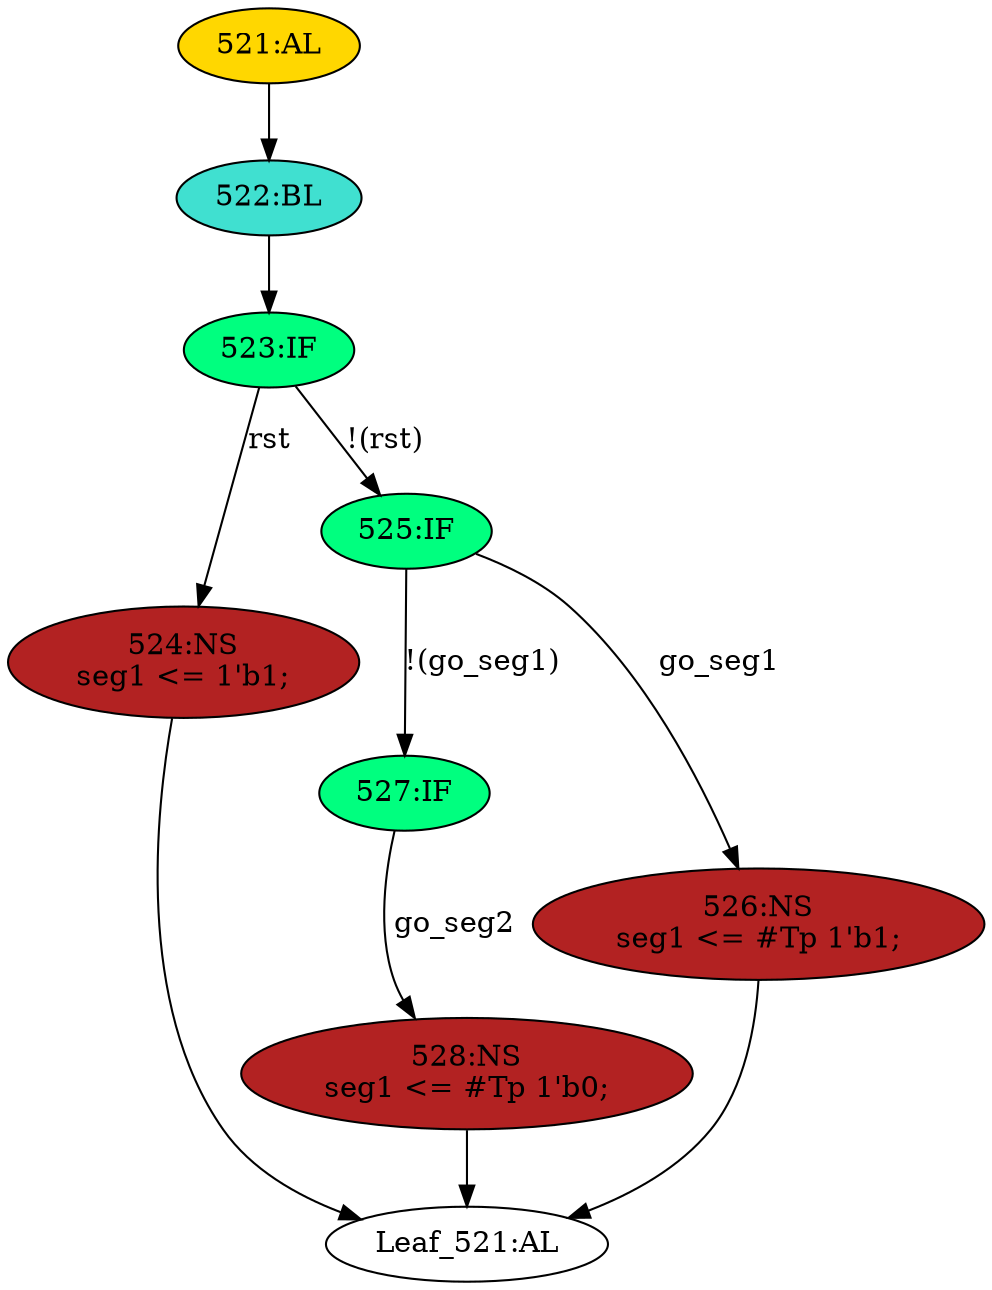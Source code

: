 strict digraph "" {
	node [label="\N"];
	"524:NS"	 [ast="<pyverilog.vparser.ast.NonblockingSubstitution object at 0x7f2998c124d0>",
		fillcolor=firebrick,
		label="524:NS
seg1 <= 1'b1;",
		statements="[<pyverilog.vparser.ast.NonblockingSubstitution object at 0x7f2998c124d0>]",
		style=filled,
		typ=NonblockingSubstitution];
	"Leaf_521:AL"	 [def_var="['seg1']",
		label="Leaf_521:AL"];
	"524:NS" -> "Leaf_521:AL"	 [cond="[]",
		lineno=None];
	"528:NS"	 [ast="<pyverilog.vparser.ast.NonblockingSubstitution object at 0x7f2998c12610>",
		fillcolor=firebrick,
		label="528:NS
seg1 <= #Tp 1'b0;",
		statements="[<pyverilog.vparser.ast.NonblockingSubstitution object at 0x7f2998c12610>]",
		style=filled,
		typ=NonblockingSubstitution];
	"528:NS" -> "Leaf_521:AL"	 [cond="[]",
		lineno=None];
	"527:IF"	 [ast="<pyverilog.vparser.ast.IfStatement object at 0x7f2998c127d0>",
		fillcolor=springgreen,
		label="527:IF",
		statements="[]",
		style=filled,
		typ=IfStatement];
	"527:IF" -> "528:NS"	 [cond="['go_seg2']",
		label=go_seg2,
		lineno=527];
	"525:IF"	 [ast="<pyverilog.vparser.ast.IfStatement object at 0x7f2998c12850>",
		fillcolor=springgreen,
		label="525:IF",
		statements="[]",
		style=filled,
		typ=IfStatement];
	"525:IF" -> "527:IF"	 [cond="['go_seg1']",
		label="!(go_seg1)",
		lineno=525];
	"526:NS"	 [ast="<pyverilog.vparser.ast.NonblockingSubstitution object at 0x7f2998c12890>",
		fillcolor=firebrick,
		label="526:NS
seg1 <= #Tp 1'b1;",
		statements="[<pyverilog.vparser.ast.NonblockingSubstitution object at 0x7f2998c12890>]",
		style=filled,
		typ=NonblockingSubstitution];
	"525:IF" -> "526:NS"	 [cond="['go_seg1']",
		label=go_seg1,
		lineno=525];
	"526:NS" -> "Leaf_521:AL"	 [cond="[]",
		lineno=None];
	"522:BL"	 [ast="<pyverilog.vparser.ast.Block object at 0x7f2998c12b10>",
		fillcolor=turquoise,
		label="522:BL",
		statements="[]",
		style=filled,
		typ=Block];
	"523:IF"	 [ast="<pyverilog.vparser.ast.IfStatement object at 0x7f2998c12a90>",
		fillcolor=springgreen,
		label="523:IF",
		statements="[]",
		style=filled,
		typ=IfStatement];
	"522:BL" -> "523:IF"	 [cond="[]",
		lineno=None];
	"521:AL"	 [ast="<pyverilog.vparser.ast.Always object at 0x7f2998c12b50>",
		clk_sens=True,
		fillcolor=gold,
		label="521:AL",
		sens="['clk', 'rst']",
		statements="[]",
		style=filled,
		typ=Always,
		use_var="['rst', 'go_seg2', 'go_seg1']"];
	"521:AL" -> "522:BL"	 [cond="[]",
		lineno=None];
	"523:IF" -> "524:NS"	 [cond="['rst']",
		label=rst,
		lineno=523];
	"523:IF" -> "525:IF"	 [cond="['rst']",
		label="!(rst)",
		lineno=523];
}

